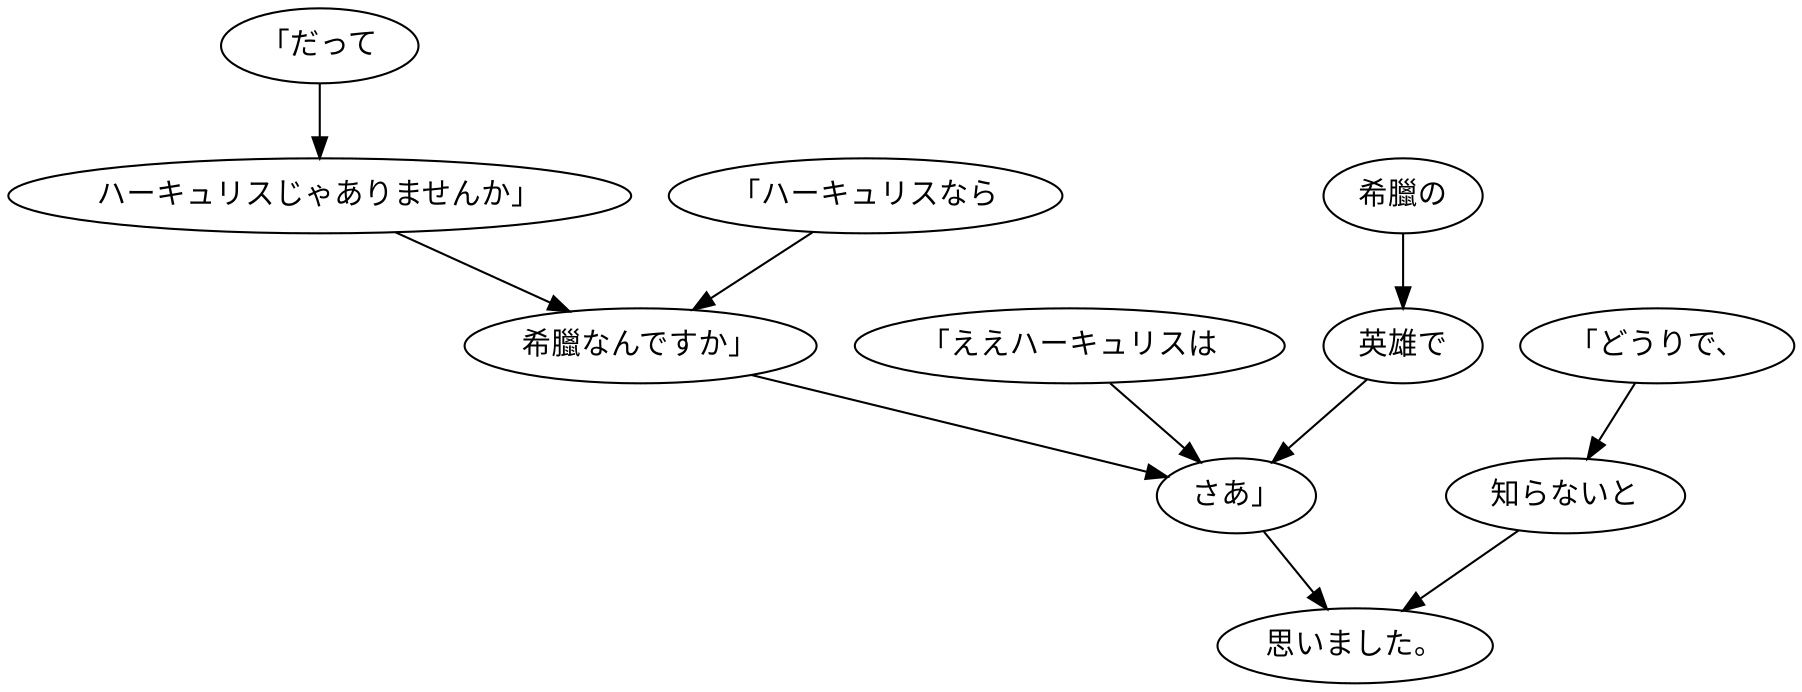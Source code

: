 digraph graph3436 {
	node0 [label="「だって"];
	node1 [label="ハーキュリスじゃありませんか」"];
	node2 [label="「ハーキュリスなら"];
	node3 [label="希臘なんですか」"];
	node4 [label="「ええハーキュリスは"];
	node5 [label="希臘の"];
	node6 [label="英雄で"];
	node7 [label="さあ」"];
	node8 [label="「どうりで、"];
	node9 [label="知らないと"];
	node10 [label="思いました。"];
	node0 -> node1;
	node1 -> node3;
	node2 -> node3;
	node3 -> node7;
	node4 -> node7;
	node5 -> node6;
	node6 -> node7;
	node7 -> node10;
	node8 -> node9;
	node9 -> node10;
}
